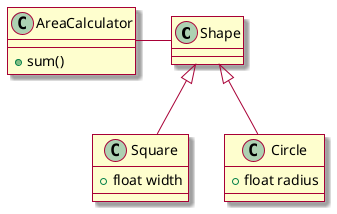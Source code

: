 @startuml
skin rose
class Shape

class Square {
  +float width
}

class Circle {
  +float radius
}

class AreaCalculator {
  +sum()
}

Square -up-|> Shape
Circle -up-|> Shape
AreaCalculator -right- Shape
@enduml
